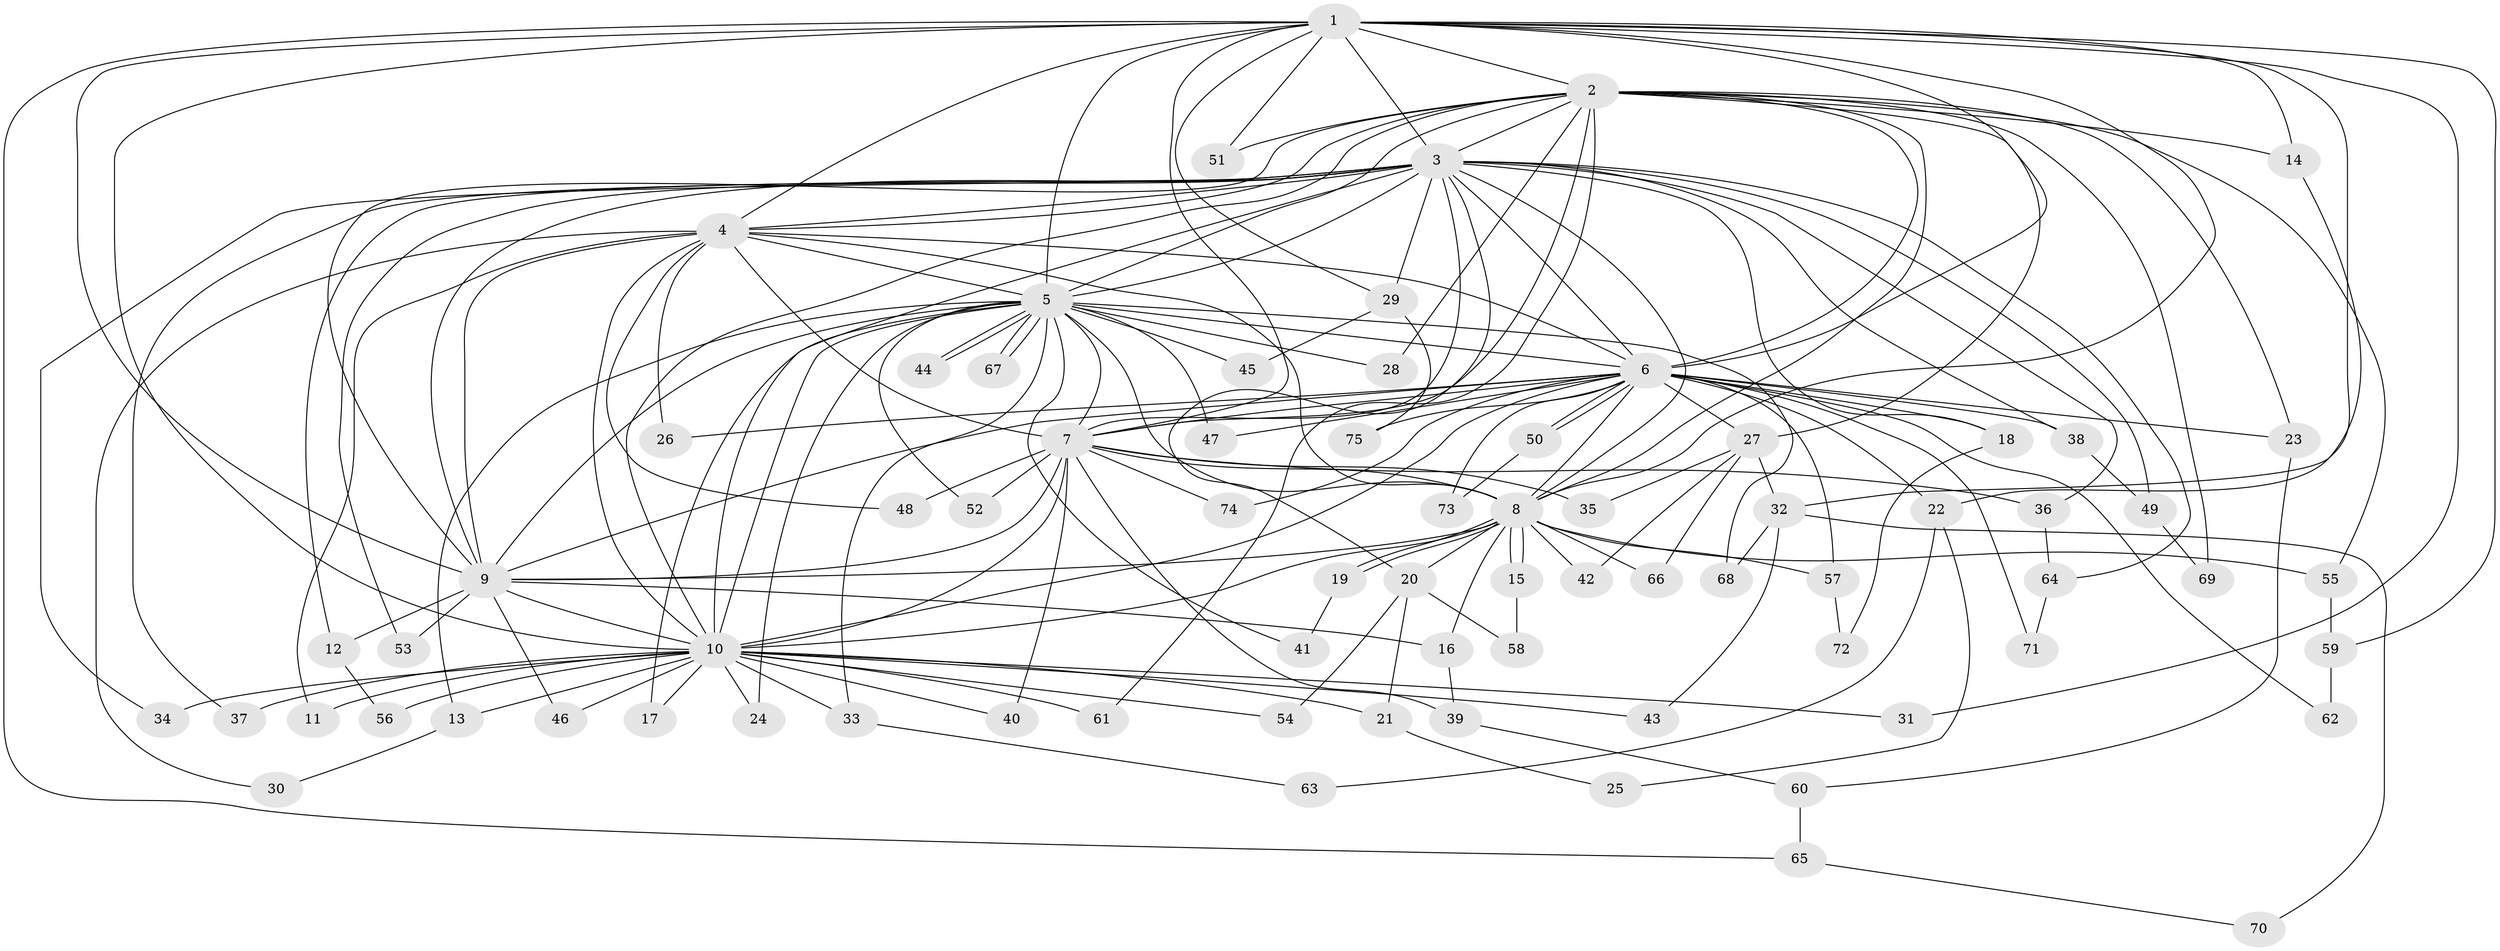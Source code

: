 // coarse degree distribution, {13: 0.043478260869565216, 15: 0.021739130434782608, 17: 0.021739130434782608, 18: 0.021739130434782608, 14: 0.021739130434782608, 20: 0.021739130434782608, 2: 0.4782608695652174, 4: 0.043478260869565216, 3: 0.15217391304347827, 7: 0.021739130434782608, 5: 0.08695652173913043, 6: 0.021739130434782608, 1: 0.043478260869565216}
// Generated by graph-tools (version 1.1) at 2025/49/03/04/25 22:49:32]
// undirected, 75 vertices, 175 edges
graph export_dot {
  node [color=gray90,style=filled];
  1;
  2;
  3;
  4;
  5;
  6;
  7;
  8;
  9;
  10;
  11;
  12;
  13;
  14;
  15;
  16;
  17;
  18;
  19;
  20;
  21;
  22;
  23;
  24;
  25;
  26;
  27;
  28;
  29;
  30;
  31;
  32;
  33;
  34;
  35;
  36;
  37;
  38;
  39;
  40;
  41;
  42;
  43;
  44;
  45;
  46;
  47;
  48;
  49;
  50;
  51;
  52;
  53;
  54;
  55;
  56;
  57;
  58;
  59;
  60;
  61;
  62;
  63;
  64;
  65;
  66;
  67;
  68;
  69;
  70;
  71;
  72;
  73;
  74;
  75;
  1 -- 2;
  1 -- 3;
  1 -- 4;
  1 -- 5;
  1 -- 6;
  1 -- 7;
  1 -- 8;
  1 -- 9;
  1 -- 10;
  1 -- 14;
  1 -- 29;
  1 -- 31;
  1 -- 32;
  1 -- 51;
  1 -- 59;
  1 -- 65;
  2 -- 3;
  2 -- 4;
  2 -- 5;
  2 -- 6;
  2 -- 7;
  2 -- 8;
  2 -- 9;
  2 -- 10;
  2 -- 14;
  2 -- 23;
  2 -- 27;
  2 -- 28;
  2 -- 51;
  2 -- 55;
  2 -- 61;
  2 -- 69;
  3 -- 4;
  3 -- 5;
  3 -- 6;
  3 -- 7;
  3 -- 8;
  3 -- 9;
  3 -- 10;
  3 -- 12;
  3 -- 18;
  3 -- 20;
  3 -- 29;
  3 -- 34;
  3 -- 36;
  3 -- 37;
  3 -- 38;
  3 -- 49;
  3 -- 53;
  3 -- 64;
  4 -- 5;
  4 -- 6;
  4 -- 7;
  4 -- 8;
  4 -- 9;
  4 -- 10;
  4 -- 11;
  4 -- 26;
  4 -- 30;
  4 -- 48;
  5 -- 6;
  5 -- 7;
  5 -- 8;
  5 -- 9;
  5 -- 10;
  5 -- 13;
  5 -- 17;
  5 -- 24;
  5 -- 28;
  5 -- 33;
  5 -- 41;
  5 -- 44;
  5 -- 44;
  5 -- 45;
  5 -- 47;
  5 -- 52;
  5 -- 67;
  5 -- 67;
  5 -- 68;
  6 -- 7;
  6 -- 8;
  6 -- 9;
  6 -- 10;
  6 -- 18;
  6 -- 22;
  6 -- 23;
  6 -- 26;
  6 -- 27;
  6 -- 38;
  6 -- 47;
  6 -- 50;
  6 -- 50;
  6 -- 57;
  6 -- 62;
  6 -- 71;
  6 -- 73;
  6 -- 74;
  6 -- 75;
  7 -- 8;
  7 -- 9;
  7 -- 10;
  7 -- 35;
  7 -- 36;
  7 -- 39;
  7 -- 40;
  7 -- 48;
  7 -- 52;
  7 -- 74;
  8 -- 9;
  8 -- 10;
  8 -- 15;
  8 -- 15;
  8 -- 16;
  8 -- 19;
  8 -- 19;
  8 -- 20;
  8 -- 42;
  8 -- 55;
  8 -- 57;
  8 -- 66;
  9 -- 10;
  9 -- 12;
  9 -- 16;
  9 -- 46;
  9 -- 53;
  10 -- 11;
  10 -- 13;
  10 -- 17;
  10 -- 21;
  10 -- 24;
  10 -- 31;
  10 -- 33;
  10 -- 34;
  10 -- 37;
  10 -- 40;
  10 -- 43;
  10 -- 46;
  10 -- 54;
  10 -- 56;
  10 -- 61;
  12 -- 56;
  13 -- 30;
  14 -- 22;
  15 -- 58;
  16 -- 39;
  18 -- 72;
  19 -- 41;
  20 -- 21;
  20 -- 54;
  20 -- 58;
  21 -- 25;
  22 -- 25;
  22 -- 63;
  23 -- 60;
  27 -- 32;
  27 -- 35;
  27 -- 42;
  27 -- 66;
  29 -- 45;
  29 -- 75;
  32 -- 43;
  32 -- 68;
  32 -- 70;
  33 -- 63;
  36 -- 64;
  38 -- 49;
  39 -- 60;
  49 -- 69;
  50 -- 73;
  55 -- 59;
  57 -- 72;
  59 -- 62;
  60 -- 65;
  64 -- 71;
  65 -- 70;
}
